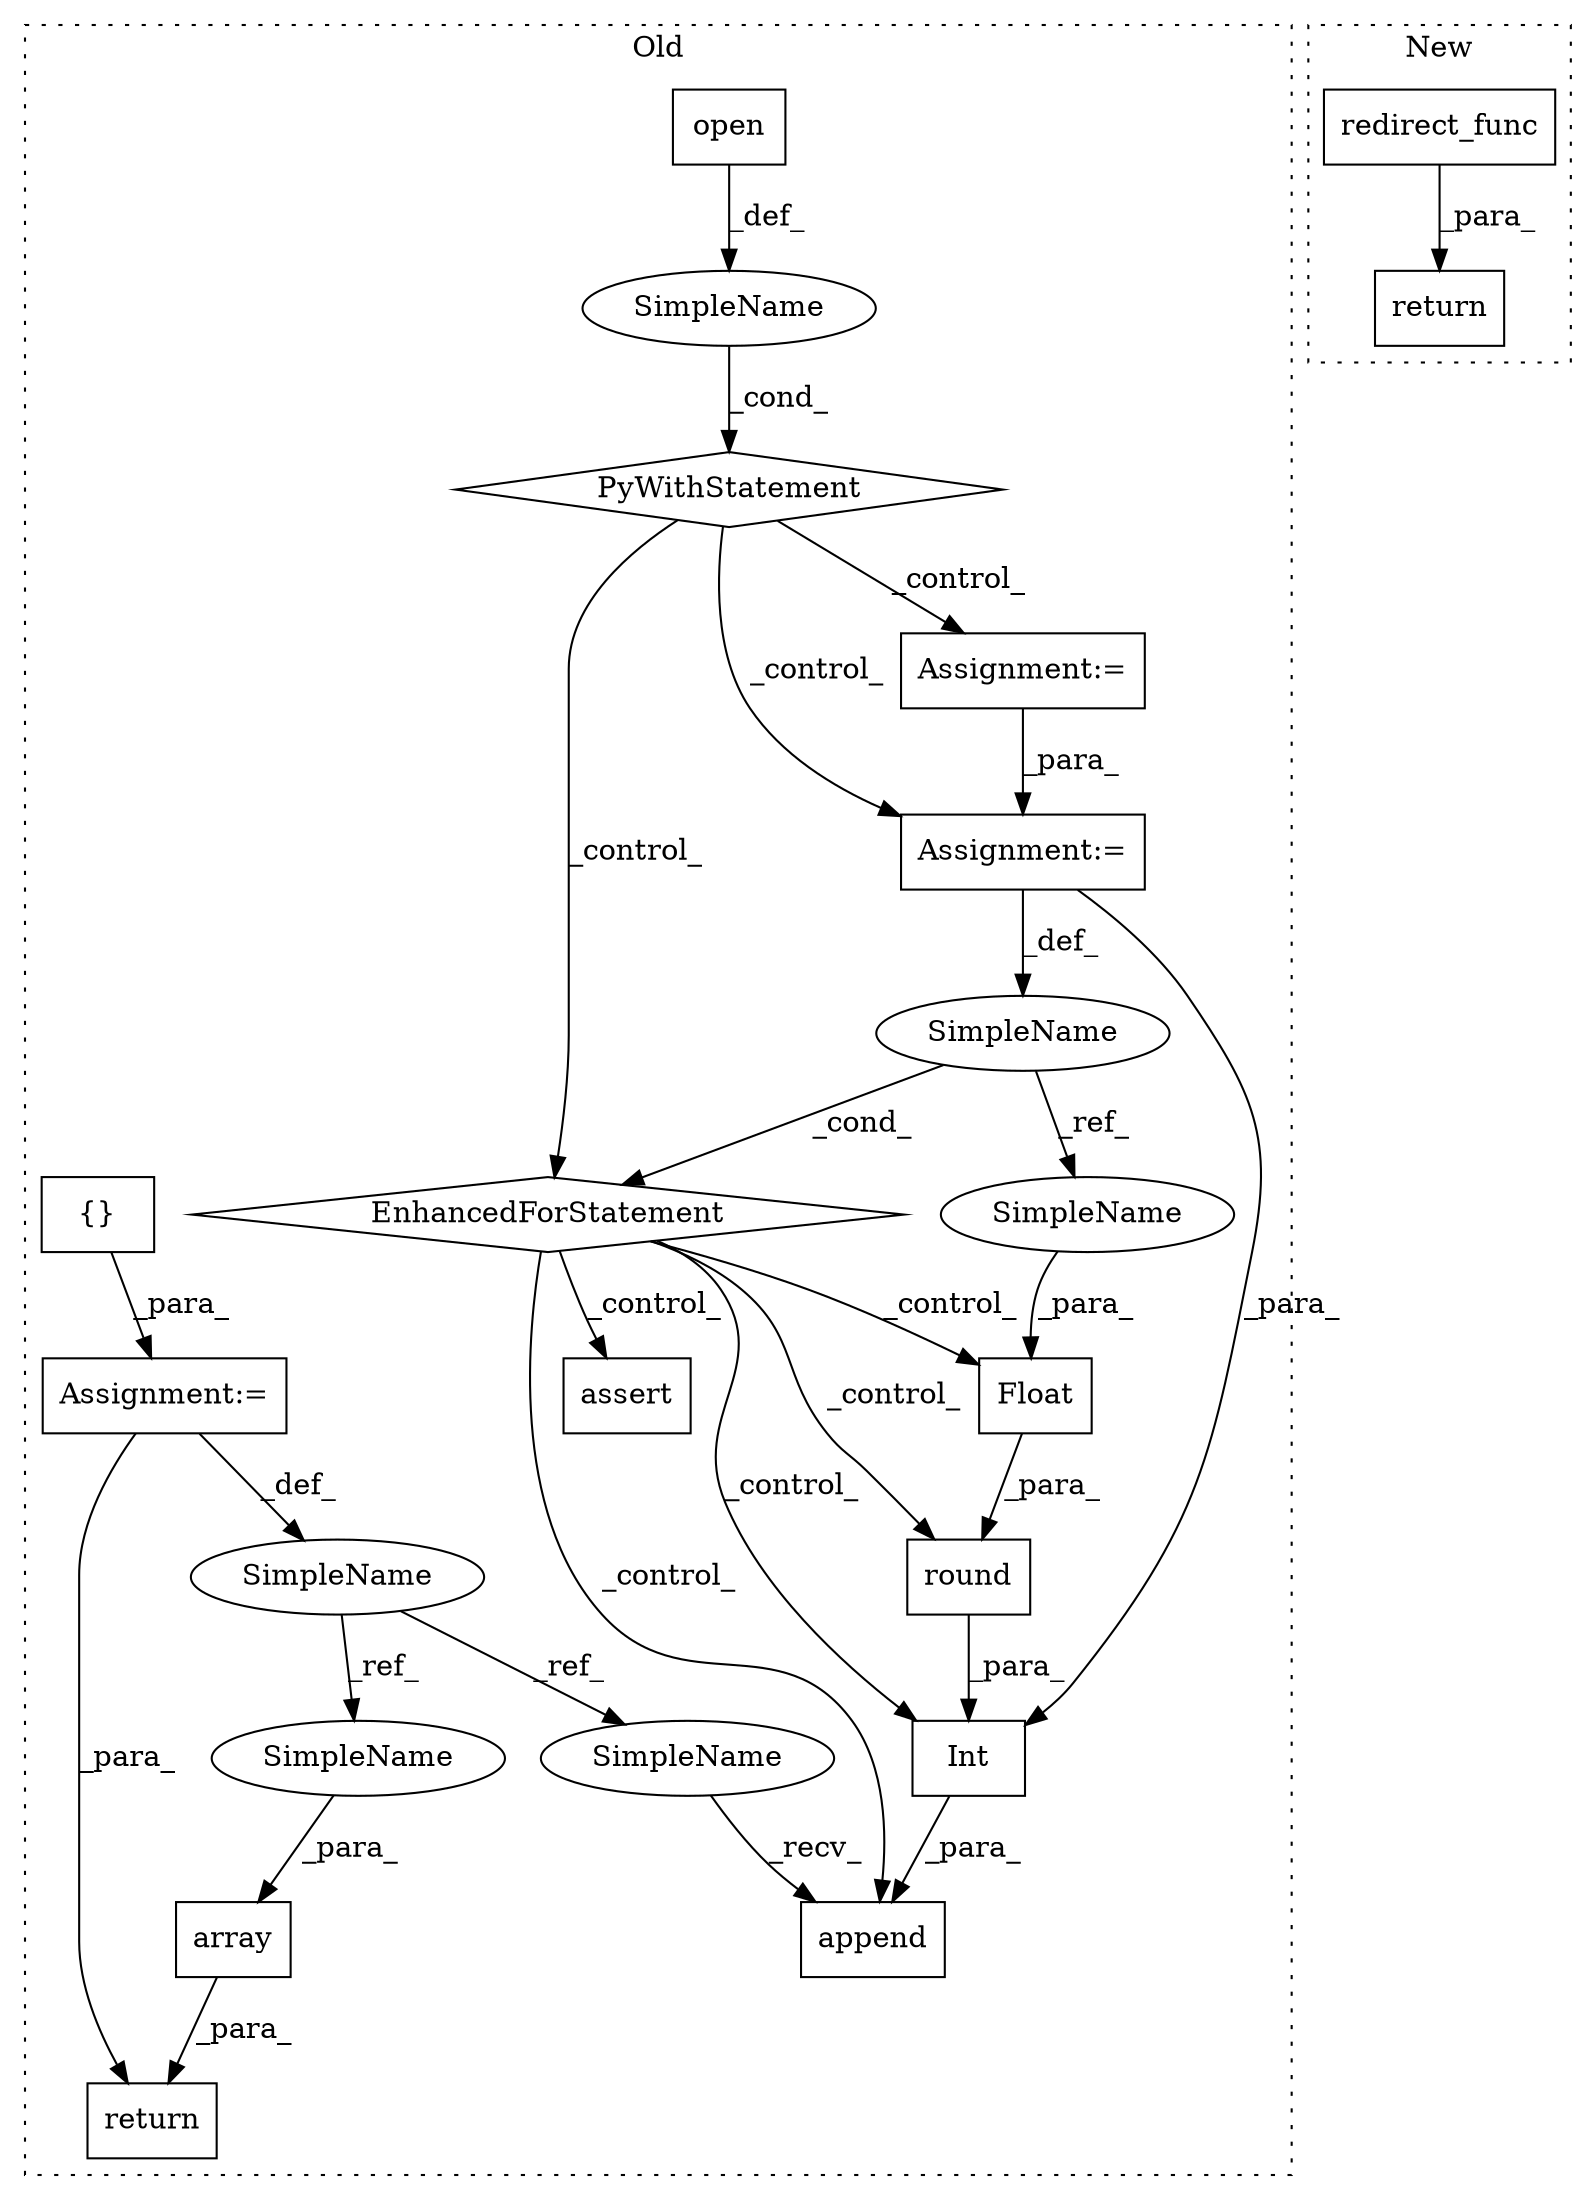 digraph G {
subgraph cluster0 {
1 [label="PyWithStatement" a="104" s="2037,2061" l="10,2" shape="diamond"];
3 [label="EnhancedForStatement" a="70" s="2090,2167" l="57,2" shape="diamond"];
4 [label="SimpleName" a="42" s="" l="" shape="ellipse"];
5 [label="Assignment:=" a="7" s="2076" l="6" shape="box"];
7 [label="open" a="32" s="2047,2060" l="5,1" shape="box"];
8 [label="SimpleName" a="42" s="2154" l="4" shape="ellipse"];
9 [label="round" a="32" s="2255,2272" l="6,1" shape="box"];
10 [label="Float" a="32" s="2261,2271" l="6,1" shape="box"];
11 [label="assert" a="6" s="2179" l="7" shape="box"];
12 [label="Assignment:=" a="7" s="2090,2167" l="57,2" shape="box"];
13 [label="Int" a="32" s="2251,2273" l="4,1" shape="box"];
14 [label="append" a="32" s="2244,2274" l="7,1" shape="box"];
15 [label="{}" a="4" s="2029" l="2" shape="box"];
16 [label="array" a="32" s="2308,2321" l="6,1" shape="box"];
17 [label="SimpleName" a="42" s="2012" l="7" shape="ellipse"];
18 [label="Assignment:=" a="7" s="2019" l="1" shape="box"];
19 [label="return" a="41" s="2295" l="7" shape="box"];
20 [label="SimpleName" a="42" s="2267" l="4" shape="ellipse"];
21 [label="SimpleName" a="42" s="2314" l="7" shape="ellipse"];
22 [label="SimpleName" a="42" s="2236" l="7" shape="ellipse"];
label = "Old";
style="dotted";
}
subgraph cluster1 {
2 [label="redirect_func" a="32" s="2939,2961" l="14,1" shape="box"];
6 [label="return" a="41" s="2932" l="7" shape="box"];
label = "New";
style="dotted";
}
1 -> 3 [label="_control_"];
1 -> 12 [label="_control_"];
1 -> 5 [label="_control_"];
2 -> 6 [label="_para_"];
3 -> 9 [label="_control_"];
3 -> 11 [label="_control_"];
3 -> 13 [label="_control_"];
3 -> 14 [label="_control_"];
3 -> 10 [label="_control_"];
4 -> 1 [label="_cond_"];
5 -> 12 [label="_para_"];
7 -> 4 [label="_def_"];
8 -> 3 [label="_cond_"];
8 -> 20 [label="_ref_"];
9 -> 13 [label="_para_"];
10 -> 9 [label="_para_"];
12 -> 8 [label="_def_"];
12 -> 13 [label="_para_"];
13 -> 14 [label="_para_"];
15 -> 18 [label="_para_"];
16 -> 19 [label="_para_"];
17 -> 21 [label="_ref_"];
17 -> 22 [label="_ref_"];
18 -> 19 [label="_para_"];
18 -> 17 [label="_def_"];
20 -> 10 [label="_para_"];
21 -> 16 [label="_para_"];
22 -> 14 [label="_recv_"];
}